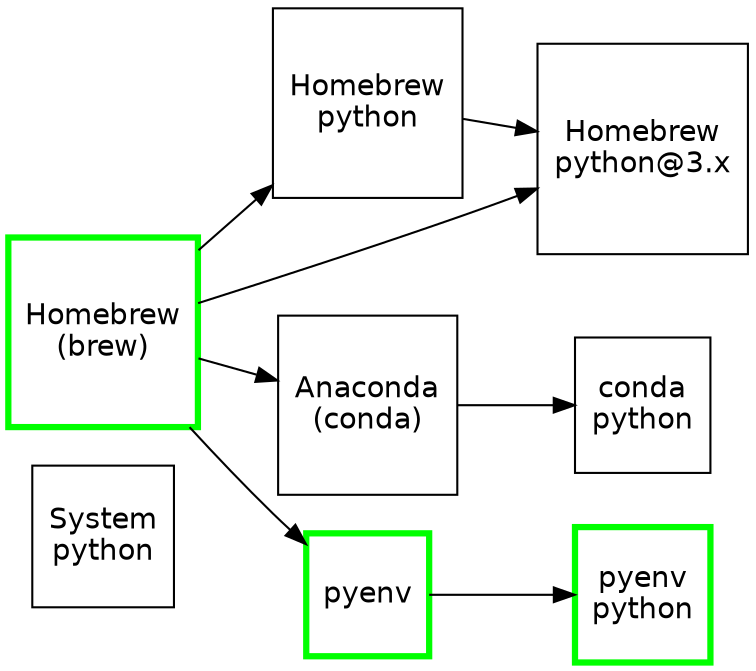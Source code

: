 digraph our_method {
  rankdir=LR;
  rank=source;
  size="9,9"

  graph [fontname = "helvetica"];
  node [fontname = "helvetica", shape = square];
  edge [fontname = "helvetica"];

  node [label = "System\npython"]; system
  node [label = "Homebrew\npython"]; brewpy
  node [label = "Homebrew\npython@3.x"]; brewpyx
  node [label = "Anaconda\n(conda)"]; conda
  node [label = "conda\npython"]; condapy
  node [label = "pyenv", color = green, penwidth = 3.0]; pyenv
  node [label = "Homebrew\n(brew)", color = green]; brew
  node [label = "pyenv\npython", color = green]; pyenvpy

  system;

  brew -> brewpy;
  brewpy -> brewpyx;
  brew -> brewpyx;
  brew -> conda;
  conda -> condapy;
  brew -> pyenv;
  pyenv -> pyenvpy;

}
